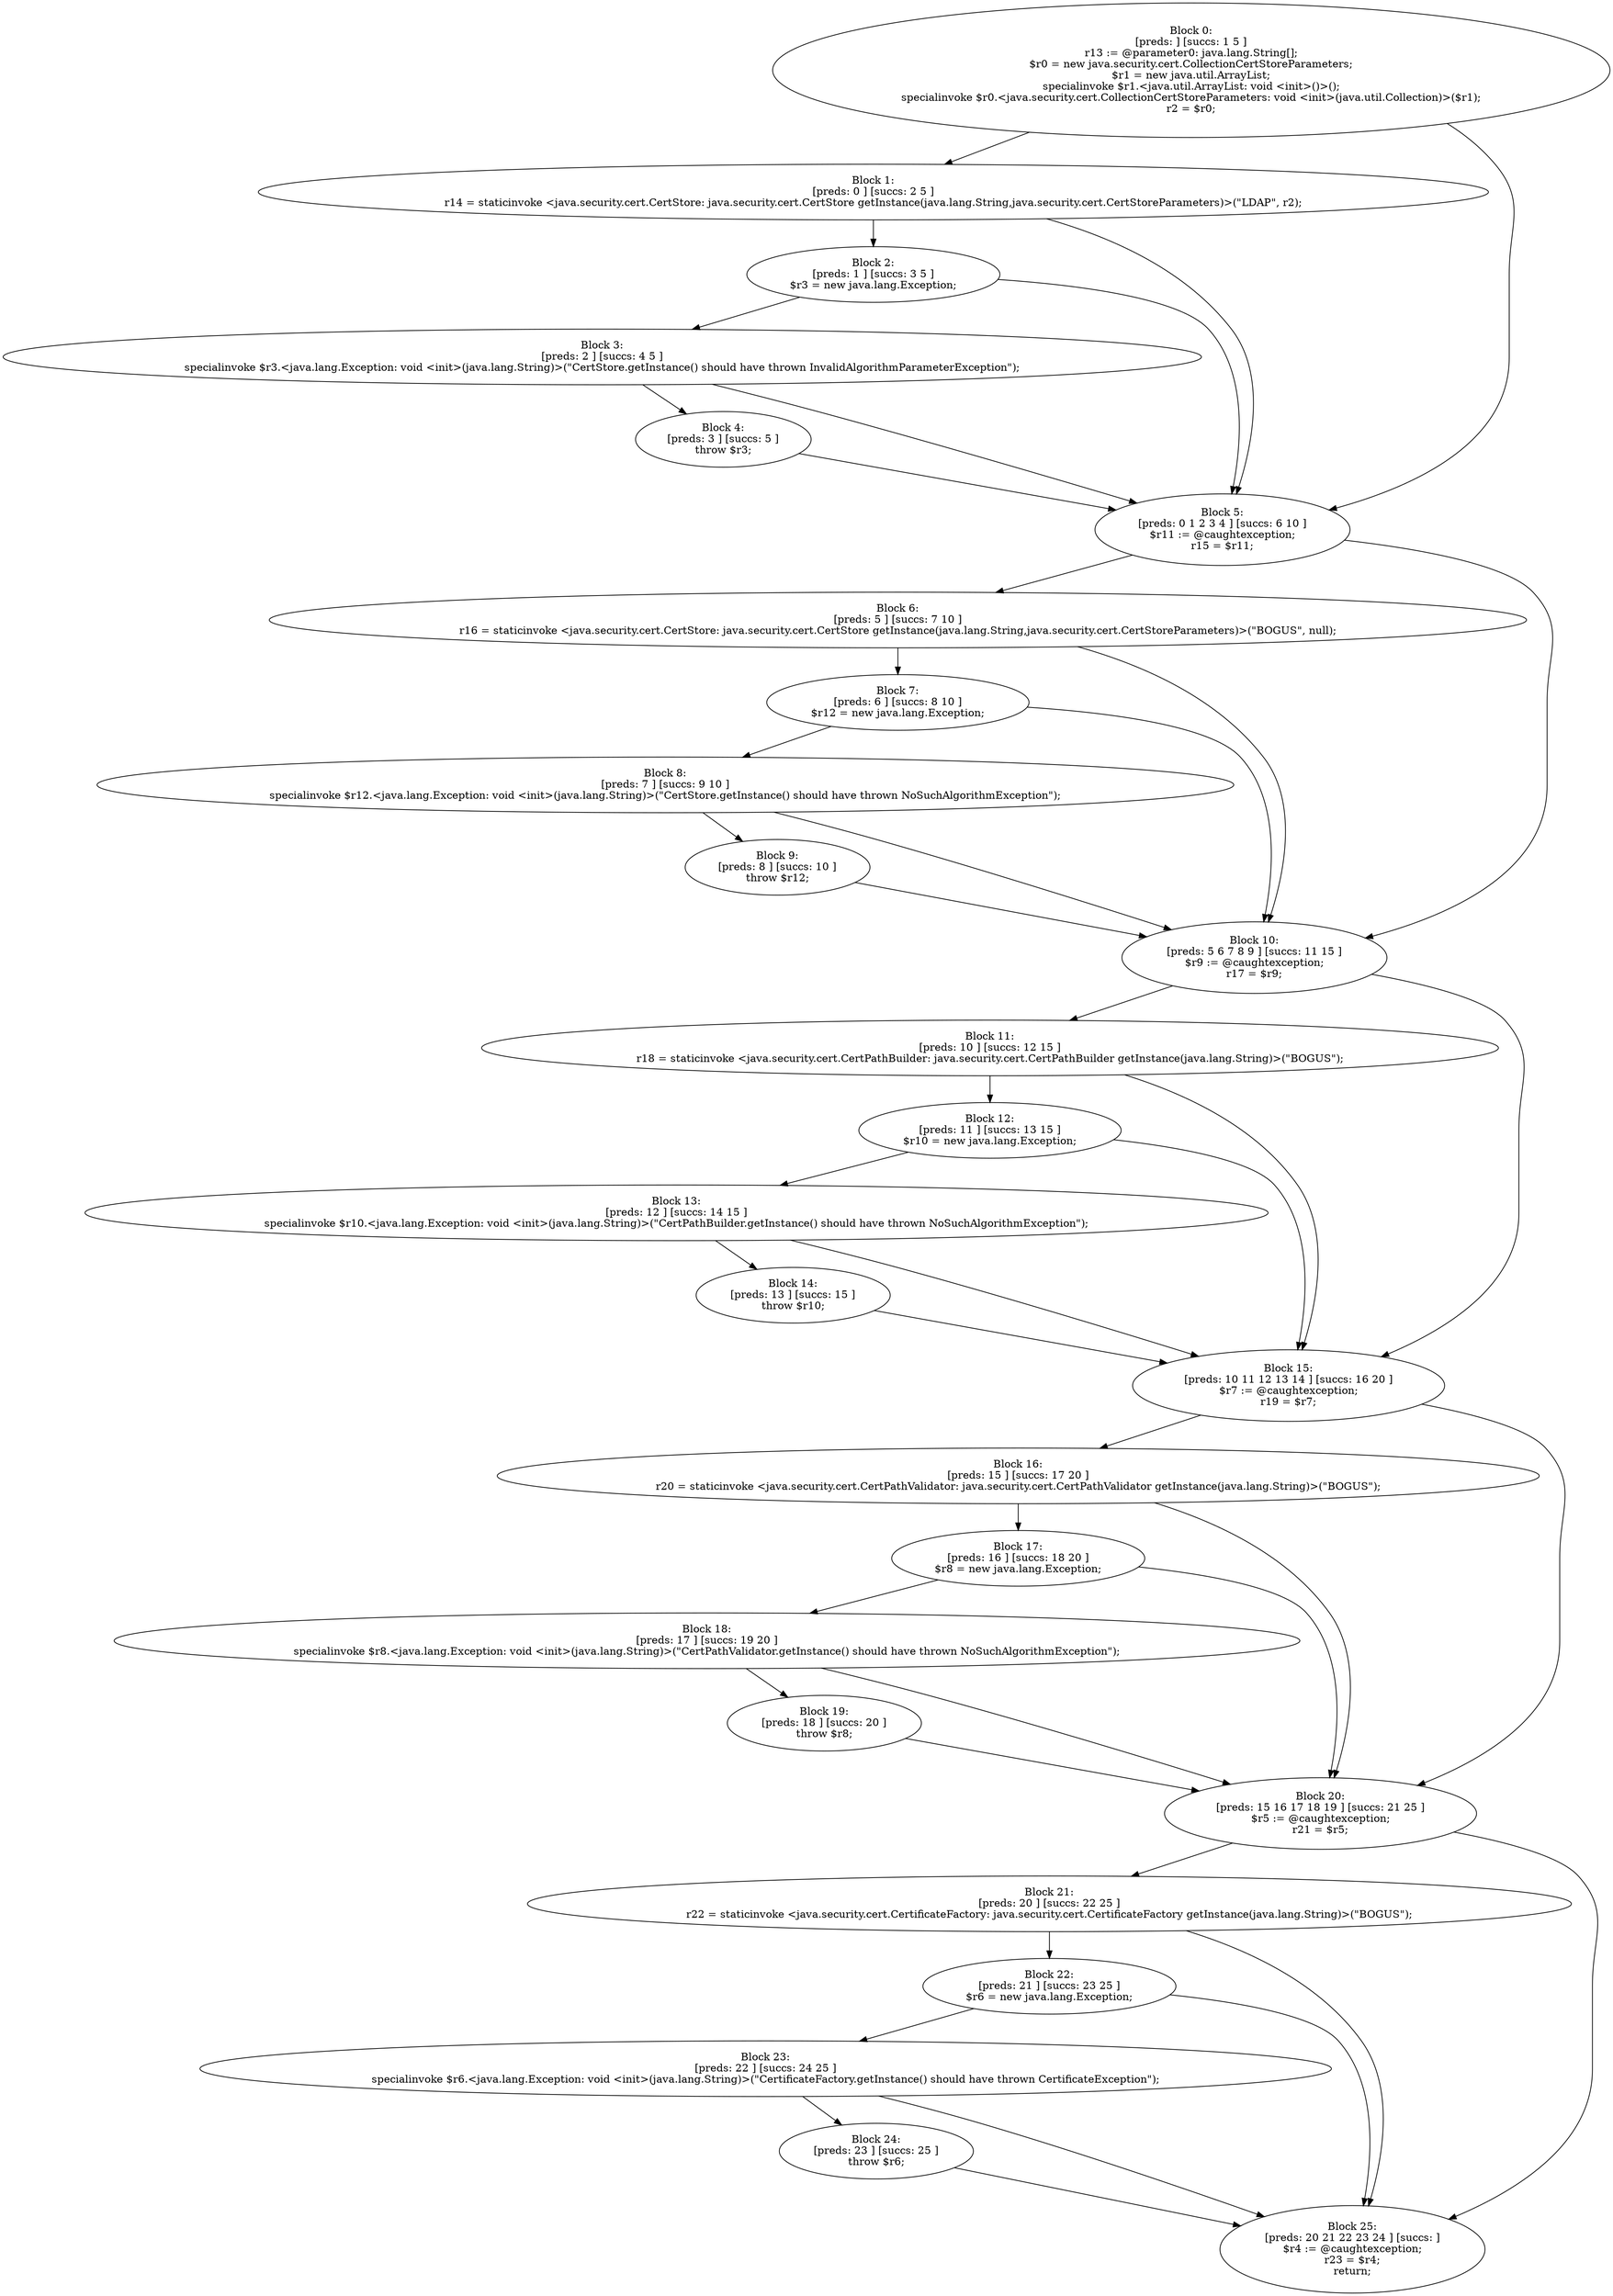 digraph "unitGraph" {
    "Block 0:
[preds: ] [succs: 1 5 ]
r13 := @parameter0: java.lang.String[];
$r0 = new java.security.cert.CollectionCertStoreParameters;
$r1 = new java.util.ArrayList;
specialinvoke $r1.<java.util.ArrayList: void <init>()>();
specialinvoke $r0.<java.security.cert.CollectionCertStoreParameters: void <init>(java.util.Collection)>($r1);
r2 = $r0;
"
    "Block 1:
[preds: 0 ] [succs: 2 5 ]
r14 = staticinvoke <java.security.cert.CertStore: java.security.cert.CertStore getInstance(java.lang.String,java.security.cert.CertStoreParameters)>(\"LDAP\", r2);
"
    "Block 2:
[preds: 1 ] [succs: 3 5 ]
$r3 = new java.lang.Exception;
"
    "Block 3:
[preds: 2 ] [succs: 4 5 ]
specialinvoke $r3.<java.lang.Exception: void <init>(java.lang.String)>(\"CertStore.getInstance() should have thrown InvalidAlgorithmParameterException\");
"
    "Block 4:
[preds: 3 ] [succs: 5 ]
throw $r3;
"
    "Block 5:
[preds: 0 1 2 3 4 ] [succs: 6 10 ]
$r11 := @caughtexception;
r15 = $r11;
"
    "Block 6:
[preds: 5 ] [succs: 7 10 ]
r16 = staticinvoke <java.security.cert.CertStore: java.security.cert.CertStore getInstance(java.lang.String,java.security.cert.CertStoreParameters)>(\"BOGUS\", null);
"
    "Block 7:
[preds: 6 ] [succs: 8 10 ]
$r12 = new java.lang.Exception;
"
    "Block 8:
[preds: 7 ] [succs: 9 10 ]
specialinvoke $r12.<java.lang.Exception: void <init>(java.lang.String)>(\"CertStore.getInstance() should have thrown NoSuchAlgorithmException\");
"
    "Block 9:
[preds: 8 ] [succs: 10 ]
throw $r12;
"
    "Block 10:
[preds: 5 6 7 8 9 ] [succs: 11 15 ]
$r9 := @caughtexception;
r17 = $r9;
"
    "Block 11:
[preds: 10 ] [succs: 12 15 ]
r18 = staticinvoke <java.security.cert.CertPathBuilder: java.security.cert.CertPathBuilder getInstance(java.lang.String)>(\"BOGUS\");
"
    "Block 12:
[preds: 11 ] [succs: 13 15 ]
$r10 = new java.lang.Exception;
"
    "Block 13:
[preds: 12 ] [succs: 14 15 ]
specialinvoke $r10.<java.lang.Exception: void <init>(java.lang.String)>(\"CertPathBuilder.getInstance() should have thrown NoSuchAlgorithmException\");
"
    "Block 14:
[preds: 13 ] [succs: 15 ]
throw $r10;
"
    "Block 15:
[preds: 10 11 12 13 14 ] [succs: 16 20 ]
$r7 := @caughtexception;
r19 = $r7;
"
    "Block 16:
[preds: 15 ] [succs: 17 20 ]
r20 = staticinvoke <java.security.cert.CertPathValidator: java.security.cert.CertPathValidator getInstance(java.lang.String)>(\"BOGUS\");
"
    "Block 17:
[preds: 16 ] [succs: 18 20 ]
$r8 = new java.lang.Exception;
"
    "Block 18:
[preds: 17 ] [succs: 19 20 ]
specialinvoke $r8.<java.lang.Exception: void <init>(java.lang.String)>(\"CertPathValidator.getInstance() should have thrown NoSuchAlgorithmException\");
"
    "Block 19:
[preds: 18 ] [succs: 20 ]
throw $r8;
"
    "Block 20:
[preds: 15 16 17 18 19 ] [succs: 21 25 ]
$r5 := @caughtexception;
r21 = $r5;
"
    "Block 21:
[preds: 20 ] [succs: 22 25 ]
r22 = staticinvoke <java.security.cert.CertificateFactory: java.security.cert.CertificateFactory getInstance(java.lang.String)>(\"BOGUS\");
"
    "Block 22:
[preds: 21 ] [succs: 23 25 ]
$r6 = new java.lang.Exception;
"
    "Block 23:
[preds: 22 ] [succs: 24 25 ]
specialinvoke $r6.<java.lang.Exception: void <init>(java.lang.String)>(\"CertificateFactory.getInstance() should have thrown CertificateException\");
"
    "Block 24:
[preds: 23 ] [succs: 25 ]
throw $r6;
"
    "Block 25:
[preds: 20 21 22 23 24 ] [succs: ]
$r4 := @caughtexception;
r23 = $r4;
return;
"
    "Block 0:
[preds: ] [succs: 1 5 ]
r13 := @parameter0: java.lang.String[];
$r0 = new java.security.cert.CollectionCertStoreParameters;
$r1 = new java.util.ArrayList;
specialinvoke $r1.<java.util.ArrayList: void <init>()>();
specialinvoke $r0.<java.security.cert.CollectionCertStoreParameters: void <init>(java.util.Collection)>($r1);
r2 = $r0;
"->"Block 1:
[preds: 0 ] [succs: 2 5 ]
r14 = staticinvoke <java.security.cert.CertStore: java.security.cert.CertStore getInstance(java.lang.String,java.security.cert.CertStoreParameters)>(\"LDAP\", r2);
";
    "Block 0:
[preds: ] [succs: 1 5 ]
r13 := @parameter0: java.lang.String[];
$r0 = new java.security.cert.CollectionCertStoreParameters;
$r1 = new java.util.ArrayList;
specialinvoke $r1.<java.util.ArrayList: void <init>()>();
specialinvoke $r0.<java.security.cert.CollectionCertStoreParameters: void <init>(java.util.Collection)>($r1);
r2 = $r0;
"->"Block 5:
[preds: 0 1 2 3 4 ] [succs: 6 10 ]
$r11 := @caughtexception;
r15 = $r11;
";
    "Block 1:
[preds: 0 ] [succs: 2 5 ]
r14 = staticinvoke <java.security.cert.CertStore: java.security.cert.CertStore getInstance(java.lang.String,java.security.cert.CertStoreParameters)>(\"LDAP\", r2);
"->"Block 2:
[preds: 1 ] [succs: 3 5 ]
$r3 = new java.lang.Exception;
";
    "Block 1:
[preds: 0 ] [succs: 2 5 ]
r14 = staticinvoke <java.security.cert.CertStore: java.security.cert.CertStore getInstance(java.lang.String,java.security.cert.CertStoreParameters)>(\"LDAP\", r2);
"->"Block 5:
[preds: 0 1 2 3 4 ] [succs: 6 10 ]
$r11 := @caughtexception;
r15 = $r11;
";
    "Block 2:
[preds: 1 ] [succs: 3 5 ]
$r3 = new java.lang.Exception;
"->"Block 3:
[preds: 2 ] [succs: 4 5 ]
specialinvoke $r3.<java.lang.Exception: void <init>(java.lang.String)>(\"CertStore.getInstance() should have thrown InvalidAlgorithmParameterException\");
";
    "Block 2:
[preds: 1 ] [succs: 3 5 ]
$r3 = new java.lang.Exception;
"->"Block 5:
[preds: 0 1 2 3 4 ] [succs: 6 10 ]
$r11 := @caughtexception;
r15 = $r11;
";
    "Block 3:
[preds: 2 ] [succs: 4 5 ]
specialinvoke $r3.<java.lang.Exception: void <init>(java.lang.String)>(\"CertStore.getInstance() should have thrown InvalidAlgorithmParameterException\");
"->"Block 4:
[preds: 3 ] [succs: 5 ]
throw $r3;
";
    "Block 3:
[preds: 2 ] [succs: 4 5 ]
specialinvoke $r3.<java.lang.Exception: void <init>(java.lang.String)>(\"CertStore.getInstance() should have thrown InvalidAlgorithmParameterException\");
"->"Block 5:
[preds: 0 1 2 3 4 ] [succs: 6 10 ]
$r11 := @caughtexception;
r15 = $r11;
";
    "Block 4:
[preds: 3 ] [succs: 5 ]
throw $r3;
"->"Block 5:
[preds: 0 1 2 3 4 ] [succs: 6 10 ]
$r11 := @caughtexception;
r15 = $r11;
";
    "Block 5:
[preds: 0 1 2 3 4 ] [succs: 6 10 ]
$r11 := @caughtexception;
r15 = $r11;
"->"Block 6:
[preds: 5 ] [succs: 7 10 ]
r16 = staticinvoke <java.security.cert.CertStore: java.security.cert.CertStore getInstance(java.lang.String,java.security.cert.CertStoreParameters)>(\"BOGUS\", null);
";
    "Block 5:
[preds: 0 1 2 3 4 ] [succs: 6 10 ]
$r11 := @caughtexception;
r15 = $r11;
"->"Block 10:
[preds: 5 6 7 8 9 ] [succs: 11 15 ]
$r9 := @caughtexception;
r17 = $r9;
";
    "Block 6:
[preds: 5 ] [succs: 7 10 ]
r16 = staticinvoke <java.security.cert.CertStore: java.security.cert.CertStore getInstance(java.lang.String,java.security.cert.CertStoreParameters)>(\"BOGUS\", null);
"->"Block 7:
[preds: 6 ] [succs: 8 10 ]
$r12 = new java.lang.Exception;
";
    "Block 6:
[preds: 5 ] [succs: 7 10 ]
r16 = staticinvoke <java.security.cert.CertStore: java.security.cert.CertStore getInstance(java.lang.String,java.security.cert.CertStoreParameters)>(\"BOGUS\", null);
"->"Block 10:
[preds: 5 6 7 8 9 ] [succs: 11 15 ]
$r9 := @caughtexception;
r17 = $r9;
";
    "Block 7:
[preds: 6 ] [succs: 8 10 ]
$r12 = new java.lang.Exception;
"->"Block 8:
[preds: 7 ] [succs: 9 10 ]
specialinvoke $r12.<java.lang.Exception: void <init>(java.lang.String)>(\"CertStore.getInstance() should have thrown NoSuchAlgorithmException\");
";
    "Block 7:
[preds: 6 ] [succs: 8 10 ]
$r12 = new java.lang.Exception;
"->"Block 10:
[preds: 5 6 7 8 9 ] [succs: 11 15 ]
$r9 := @caughtexception;
r17 = $r9;
";
    "Block 8:
[preds: 7 ] [succs: 9 10 ]
specialinvoke $r12.<java.lang.Exception: void <init>(java.lang.String)>(\"CertStore.getInstance() should have thrown NoSuchAlgorithmException\");
"->"Block 9:
[preds: 8 ] [succs: 10 ]
throw $r12;
";
    "Block 8:
[preds: 7 ] [succs: 9 10 ]
specialinvoke $r12.<java.lang.Exception: void <init>(java.lang.String)>(\"CertStore.getInstance() should have thrown NoSuchAlgorithmException\");
"->"Block 10:
[preds: 5 6 7 8 9 ] [succs: 11 15 ]
$r9 := @caughtexception;
r17 = $r9;
";
    "Block 9:
[preds: 8 ] [succs: 10 ]
throw $r12;
"->"Block 10:
[preds: 5 6 7 8 9 ] [succs: 11 15 ]
$r9 := @caughtexception;
r17 = $r9;
";
    "Block 10:
[preds: 5 6 7 8 9 ] [succs: 11 15 ]
$r9 := @caughtexception;
r17 = $r9;
"->"Block 11:
[preds: 10 ] [succs: 12 15 ]
r18 = staticinvoke <java.security.cert.CertPathBuilder: java.security.cert.CertPathBuilder getInstance(java.lang.String)>(\"BOGUS\");
";
    "Block 10:
[preds: 5 6 7 8 9 ] [succs: 11 15 ]
$r9 := @caughtexception;
r17 = $r9;
"->"Block 15:
[preds: 10 11 12 13 14 ] [succs: 16 20 ]
$r7 := @caughtexception;
r19 = $r7;
";
    "Block 11:
[preds: 10 ] [succs: 12 15 ]
r18 = staticinvoke <java.security.cert.CertPathBuilder: java.security.cert.CertPathBuilder getInstance(java.lang.String)>(\"BOGUS\");
"->"Block 12:
[preds: 11 ] [succs: 13 15 ]
$r10 = new java.lang.Exception;
";
    "Block 11:
[preds: 10 ] [succs: 12 15 ]
r18 = staticinvoke <java.security.cert.CertPathBuilder: java.security.cert.CertPathBuilder getInstance(java.lang.String)>(\"BOGUS\");
"->"Block 15:
[preds: 10 11 12 13 14 ] [succs: 16 20 ]
$r7 := @caughtexception;
r19 = $r7;
";
    "Block 12:
[preds: 11 ] [succs: 13 15 ]
$r10 = new java.lang.Exception;
"->"Block 13:
[preds: 12 ] [succs: 14 15 ]
specialinvoke $r10.<java.lang.Exception: void <init>(java.lang.String)>(\"CertPathBuilder.getInstance() should have thrown NoSuchAlgorithmException\");
";
    "Block 12:
[preds: 11 ] [succs: 13 15 ]
$r10 = new java.lang.Exception;
"->"Block 15:
[preds: 10 11 12 13 14 ] [succs: 16 20 ]
$r7 := @caughtexception;
r19 = $r7;
";
    "Block 13:
[preds: 12 ] [succs: 14 15 ]
specialinvoke $r10.<java.lang.Exception: void <init>(java.lang.String)>(\"CertPathBuilder.getInstance() should have thrown NoSuchAlgorithmException\");
"->"Block 14:
[preds: 13 ] [succs: 15 ]
throw $r10;
";
    "Block 13:
[preds: 12 ] [succs: 14 15 ]
specialinvoke $r10.<java.lang.Exception: void <init>(java.lang.String)>(\"CertPathBuilder.getInstance() should have thrown NoSuchAlgorithmException\");
"->"Block 15:
[preds: 10 11 12 13 14 ] [succs: 16 20 ]
$r7 := @caughtexception;
r19 = $r7;
";
    "Block 14:
[preds: 13 ] [succs: 15 ]
throw $r10;
"->"Block 15:
[preds: 10 11 12 13 14 ] [succs: 16 20 ]
$r7 := @caughtexception;
r19 = $r7;
";
    "Block 15:
[preds: 10 11 12 13 14 ] [succs: 16 20 ]
$r7 := @caughtexception;
r19 = $r7;
"->"Block 16:
[preds: 15 ] [succs: 17 20 ]
r20 = staticinvoke <java.security.cert.CertPathValidator: java.security.cert.CertPathValidator getInstance(java.lang.String)>(\"BOGUS\");
";
    "Block 15:
[preds: 10 11 12 13 14 ] [succs: 16 20 ]
$r7 := @caughtexception;
r19 = $r7;
"->"Block 20:
[preds: 15 16 17 18 19 ] [succs: 21 25 ]
$r5 := @caughtexception;
r21 = $r5;
";
    "Block 16:
[preds: 15 ] [succs: 17 20 ]
r20 = staticinvoke <java.security.cert.CertPathValidator: java.security.cert.CertPathValidator getInstance(java.lang.String)>(\"BOGUS\");
"->"Block 17:
[preds: 16 ] [succs: 18 20 ]
$r8 = new java.lang.Exception;
";
    "Block 16:
[preds: 15 ] [succs: 17 20 ]
r20 = staticinvoke <java.security.cert.CertPathValidator: java.security.cert.CertPathValidator getInstance(java.lang.String)>(\"BOGUS\");
"->"Block 20:
[preds: 15 16 17 18 19 ] [succs: 21 25 ]
$r5 := @caughtexception;
r21 = $r5;
";
    "Block 17:
[preds: 16 ] [succs: 18 20 ]
$r8 = new java.lang.Exception;
"->"Block 18:
[preds: 17 ] [succs: 19 20 ]
specialinvoke $r8.<java.lang.Exception: void <init>(java.lang.String)>(\"CertPathValidator.getInstance() should have thrown NoSuchAlgorithmException\");
";
    "Block 17:
[preds: 16 ] [succs: 18 20 ]
$r8 = new java.lang.Exception;
"->"Block 20:
[preds: 15 16 17 18 19 ] [succs: 21 25 ]
$r5 := @caughtexception;
r21 = $r5;
";
    "Block 18:
[preds: 17 ] [succs: 19 20 ]
specialinvoke $r8.<java.lang.Exception: void <init>(java.lang.String)>(\"CertPathValidator.getInstance() should have thrown NoSuchAlgorithmException\");
"->"Block 19:
[preds: 18 ] [succs: 20 ]
throw $r8;
";
    "Block 18:
[preds: 17 ] [succs: 19 20 ]
specialinvoke $r8.<java.lang.Exception: void <init>(java.lang.String)>(\"CertPathValidator.getInstance() should have thrown NoSuchAlgorithmException\");
"->"Block 20:
[preds: 15 16 17 18 19 ] [succs: 21 25 ]
$r5 := @caughtexception;
r21 = $r5;
";
    "Block 19:
[preds: 18 ] [succs: 20 ]
throw $r8;
"->"Block 20:
[preds: 15 16 17 18 19 ] [succs: 21 25 ]
$r5 := @caughtexception;
r21 = $r5;
";
    "Block 20:
[preds: 15 16 17 18 19 ] [succs: 21 25 ]
$r5 := @caughtexception;
r21 = $r5;
"->"Block 21:
[preds: 20 ] [succs: 22 25 ]
r22 = staticinvoke <java.security.cert.CertificateFactory: java.security.cert.CertificateFactory getInstance(java.lang.String)>(\"BOGUS\");
";
    "Block 20:
[preds: 15 16 17 18 19 ] [succs: 21 25 ]
$r5 := @caughtexception;
r21 = $r5;
"->"Block 25:
[preds: 20 21 22 23 24 ] [succs: ]
$r4 := @caughtexception;
r23 = $r4;
return;
";
    "Block 21:
[preds: 20 ] [succs: 22 25 ]
r22 = staticinvoke <java.security.cert.CertificateFactory: java.security.cert.CertificateFactory getInstance(java.lang.String)>(\"BOGUS\");
"->"Block 22:
[preds: 21 ] [succs: 23 25 ]
$r6 = new java.lang.Exception;
";
    "Block 21:
[preds: 20 ] [succs: 22 25 ]
r22 = staticinvoke <java.security.cert.CertificateFactory: java.security.cert.CertificateFactory getInstance(java.lang.String)>(\"BOGUS\");
"->"Block 25:
[preds: 20 21 22 23 24 ] [succs: ]
$r4 := @caughtexception;
r23 = $r4;
return;
";
    "Block 22:
[preds: 21 ] [succs: 23 25 ]
$r6 = new java.lang.Exception;
"->"Block 23:
[preds: 22 ] [succs: 24 25 ]
specialinvoke $r6.<java.lang.Exception: void <init>(java.lang.String)>(\"CertificateFactory.getInstance() should have thrown CertificateException\");
";
    "Block 22:
[preds: 21 ] [succs: 23 25 ]
$r6 = new java.lang.Exception;
"->"Block 25:
[preds: 20 21 22 23 24 ] [succs: ]
$r4 := @caughtexception;
r23 = $r4;
return;
";
    "Block 23:
[preds: 22 ] [succs: 24 25 ]
specialinvoke $r6.<java.lang.Exception: void <init>(java.lang.String)>(\"CertificateFactory.getInstance() should have thrown CertificateException\");
"->"Block 24:
[preds: 23 ] [succs: 25 ]
throw $r6;
";
    "Block 23:
[preds: 22 ] [succs: 24 25 ]
specialinvoke $r6.<java.lang.Exception: void <init>(java.lang.String)>(\"CertificateFactory.getInstance() should have thrown CertificateException\");
"->"Block 25:
[preds: 20 21 22 23 24 ] [succs: ]
$r4 := @caughtexception;
r23 = $r4;
return;
";
    "Block 24:
[preds: 23 ] [succs: 25 ]
throw $r6;
"->"Block 25:
[preds: 20 21 22 23 24 ] [succs: ]
$r4 := @caughtexception;
r23 = $r4;
return;
";
}
